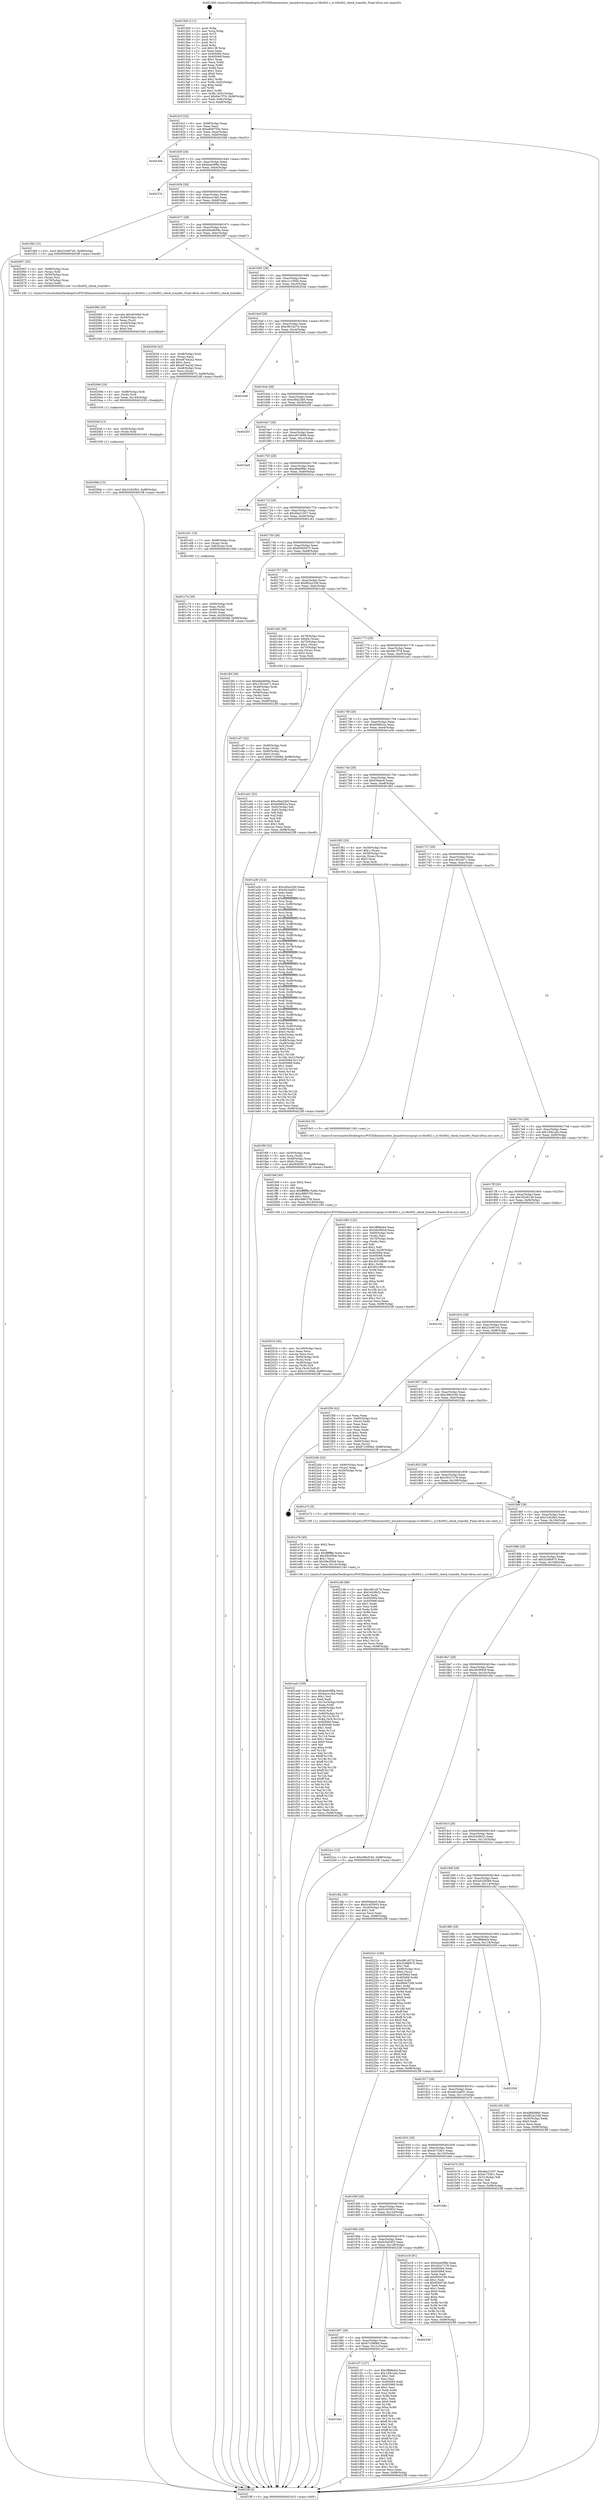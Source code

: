 digraph "0x4015b0" {
  label = "0x4015b0 (/mnt/c/Users/mathe/Desktop/tcc/POCII/binaries/extr_linuxdriversspispi-sc18is602.c_sc18is602_check_transfer_Final-ollvm.out::main(0))"
  labelloc = "t"
  node[shape=record]

  Entry [label="",width=0.3,height=0.3,shape=circle,fillcolor=black,style=filled]
  "0x40161f" [label="{
     0x40161f [32]\l
     | [instrs]\l
     &nbsp;&nbsp;0x40161f \<+6\>: mov -0x98(%rbp),%eax\l
     &nbsp;&nbsp;0x401625 \<+2\>: mov %eax,%ecx\l
     &nbsp;&nbsp;0x401627 \<+6\>: sub $0xa9e9755e,%ecx\l
     &nbsp;&nbsp;0x40162d \<+6\>: mov %eax,-0xac(%rbp)\l
     &nbsp;&nbsp;0x401633 \<+6\>: mov %ecx,-0xb0(%rbp)\l
     &nbsp;&nbsp;0x401639 \<+6\>: je 00000000004023d4 \<main+0xe24\>\l
  }"]
  "0x4023d4" [label="{
     0x4023d4\l
  }", style=dashed]
  "0x40163f" [label="{
     0x40163f [28]\l
     | [instrs]\l
     &nbsp;&nbsp;0x40163f \<+5\>: jmp 0000000000401644 \<main+0x94\>\l
     &nbsp;&nbsp;0x401644 \<+6\>: mov -0xac(%rbp),%eax\l
     &nbsp;&nbsp;0x40164a \<+5\>: sub $0xba4c6f8a,%eax\l
     &nbsp;&nbsp;0x40164f \<+6\>: mov %eax,-0xb4(%rbp)\l
     &nbsp;&nbsp;0x401655 \<+6\>: je 000000000040237e \<main+0xdce\>\l
  }"]
  Exit [label="",width=0.3,height=0.3,shape=circle,fillcolor=black,style=filled,peripheries=2]
  "0x40237e" [label="{
     0x40237e\l
  }", style=dashed]
  "0x40165b" [label="{
     0x40165b [28]\l
     | [instrs]\l
     &nbsp;&nbsp;0x40165b \<+5\>: jmp 0000000000401660 \<main+0xb0\>\l
     &nbsp;&nbsp;0x401660 \<+6\>: mov -0xac(%rbp),%eax\l
     &nbsp;&nbsp;0x401666 \<+5\>: sub $0xbace1fa4,%eax\l
     &nbsp;&nbsp;0x40166b \<+6\>: mov %eax,-0xb8(%rbp)\l
     &nbsp;&nbsp;0x401671 \<+6\>: je 0000000000401f49 \<main+0x999\>\l
  }"]
  "0x4020bb" [label="{
     0x4020bb [15]\l
     | [instrs]\l
     &nbsp;&nbsp;0x4020bb \<+10\>: movl $0x31fe2fb2,-0x98(%rbp)\l
     &nbsp;&nbsp;0x4020c5 \<+5\>: jmp 00000000004023ff \<main+0xe4f\>\l
  }"]
  "0x401f49" [label="{
     0x401f49 [15]\l
     | [instrs]\l
     &nbsp;&nbsp;0x401f49 \<+10\>: movl $0x23c667e5,-0x98(%rbp)\l
     &nbsp;&nbsp;0x401f53 \<+5\>: jmp 00000000004023ff \<main+0xe4f\>\l
  }"]
  "0x401677" [label="{
     0x401677 [28]\l
     | [instrs]\l
     &nbsp;&nbsp;0x401677 \<+5\>: jmp 000000000040167c \<main+0xcc\>\l
     &nbsp;&nbsp;0x40167c \<+6\>: mov -0xac(%rbp),%eax\l
     &nbsp;&nbsp;0x401682 \<+5\>: sub $0xbbbd658a,%eax\l
     &nbsp;&nbsp;0x401687 \<+6\>: mov %eax,-0xbc(%rbp)\l
     &nbsp;&nbsp;0x40168d \<+6\>: je 0000000000402067 \<main+0xab7\>\l
  }"]
  "0x4020af" [label="{
     0x4020af [12]\l
     | [instrs]\l
     &nbsp;&nbsp;0x4020af \<+4\>: mov -0x50(%rbp),%rdi\l
     &nbsp;&nbsp;0x4020b3 \<+3\>: mov (%rdi),%rdi\l
     &nbsp;&nbsp;0x4020b6 \<+5\>: call 0000000000401030 \<free@plt\>\l
     | [calls]\l
     &nbsp;&nbsp;0x401030 \{1\} (unknown)\l
  }"]
  "0x402067" [label="{
     0x402067 [25]\l
     | [instrs]\l
     &nbsp;&nbsp;0x402067 \<+4\>: mov -0x68(%rbp),%rax\l
     &nbsp;&nbsp;0x40206b \<+3\>: mov (%rax),%rdi\l
     &nbsp;&nbsp;0x40206e \<+4\>: mov -0x50(%rbp),%rax\l
     &nbsp;&nbsp;0x402072 \<+3\>: mov (%rax),%rsi\l
     &nbsp;&nbsp;0x402075 \<+4\>: mov -0x78(%rbp),%rax\l
     &nbsp;&nbsp;0x402079 \<+2\>: mov (%rax),%edx\l
     &nbsp;&nbsp;0x40207b \<+5\>: call 0000000000401240 \<sc18is602_check_transfer\>\l
     | [calls]\l
     &nbsp;&nbsp;0x401240 \{1\} (/mnt/c/Users/mathe/Desktop/tcc/POCII/binaries/extr_linuxdriversspispi-sc18is602.c_sc18is602_check_transfer_Final-ollvm.out::sc18is602_check_transfer)\l
  }"]
  "0x401693" [label="{
     0x401693 [28]\l
     | [instrs]\l
     &nbsp;&nbsp;0x401693 \<+5\>: jmp 0000000000401698 \<main+0xe8\>\l
     &nbsp;&nbsp;0x401698 \<+6\>: mov -0xac(%rbp),%eax\l
     &nbsp;&nbsp;0x40169e \<+5\>: sub $0xc1c195fd,%eax\l
     &nbsp;&nbsp;0x4016a3 \<+6\>: mov %eax,-0xc0(%rbp)\l
     &nbsp;&nbsp;0x4016a9 \<+6\>: je 000000000040203d \<main+0xa8d\>\l
  }"]
  "0x40209d" [label="{
     0x40209d [18]\l
     | [instrs]\l
     &nbsp;&nbsp;0x40209d \<+4\>: mov -0x68(%rbp),%rdi\l
     &nbsp;&nbsp;0x4020a1 \<+3\>: mov (%rdi),%rdi\l
     &nbsp;&nbsp;0x4020a4 \<+6\>: mov %eax,-0x144(%rbp)\l
     &nbsp;&nbsp;0x4020aa \<+5\>: call 0000000000401030 \<free@plt\>\l
     | [calls]\l
     &nbsp;&nbsp;0x401030 \{1\} (unknown)\l
  }"]
  "0x40203d" [label="{
     0x40203d [42]\l
     | [instrs]\l
     &nbsp;&nbsp;0x40203d \<+4\>: mov -0x48(%rbp),%rax\l
     &nbsp;&nbsp;0x402041 \<+2\>: mov (%rax),%ecx\l
     &nbsp;&nbsp;0x402043 \<+6\>: sub $0xe874a2a2,%ecx\l
     &nbsp;&nbsp;0x402049 \<+3\>: add $0x1,%ecx\l
     &nbsp;&nbsp;0x40204c \<+6\>: add $0xe874a2a2,%ecx\l
     &nbsp;&nbsp;0x402052 \<+4\>: mov -0x48(%rbp),%rax\l
     &nbsp;&nbsp;0x402056 \<+2\>: mov %ecx,(%rax)\l
     &nbsp;&nbsp;0x402058 \<+10\>: movl $0xf0565675,-0x98(%rbp)\l
     &nbsp;&nbsp;0x402062 \<+5\>: jmp 00000000004023ff \<main+0xe4f\>\l
  }"]
  "0x4016af" [label="{
     0x4016af [28]\l
     | [instrs]\l
     &nbsp;&nbsp;0x4016af \<+5\>: jmp 00000000004016b4 \<main+0x104\>\l
     &nbsp;&nbsp;0x4016b4 \<+6\>: mov -0xac(%rbp),%eax\l
     &nbsp;&nbsp;0x4016ba \<+5\>: sub $0xc961d27d,%eax\l
     &nbsp;&nbsp;0x4016bf \<+6\>: mov %eax,-0xc4(%rbp)\l
     &nbsp;&nbsp;0x4016c5 \<+6\>: je 00000000004023e8 \<main+0xe38\>\l
  }"]
  "0x402080" [label="{
     0x402080 [29]\l
     | [instrs]\l
     &nbsp;&nbsp;0x402080 \<+10\>: movabs $0x4030b6,%rdi\l
     &nbsp;&nbsp;0x40208a \<+4\>: mov -0x40(%rbp),%rsi\l
     &nbsp;&nbsp;0x40208e \<+2\>: mov %eax,(%rsi)\l
     &nbsp;&nbsp;0x402090 \<+4\>: mov -0x40(%rbp),%rsi\l
     &nbsp;&nbsp;0x402094 \<+2\>: mov (%rsi),%esi\l
     &nbsp;&nbsp;0x402096 \<+2\>: mov $0x0,%al\l
     &nbsp;&nbsp;0x402098 \<+5\>: call 0000000000401040 \<printf@plt\>\l
     | [calls]\l
     &nbsp;&nbsp;0x401040 \{1\} (unknown)\l
  }"]
  "0x4023e8" [label="{
     0x4023e8\l
  }", style=dashed]
  "0x4016cb" [label="{
     0x4016cb [28]\l
     | [instrs]\l
     &nbsp;&nbsp;0x4016cb \<+5\>: jmp 00000000004016d0 \<main+0x120\>\l
     &nbsp;&nbsp;0x4016d0 \<+6\>: mov -0xac(%rbp),%eax\l
     &nbsp;&nbsp;0x4016d6 \<+5\>: sub $0xcd0a22b0,%eax\l
     &nbsp;&nbsp;0x4016db \<+6\>: mov %eax,-0xc8(%rbp)\l
     &nbsp;&nbsp;0x4016e1 \<+6\>: je 00000000004022f3 \<main+0xd43\>\l
  }"]
  "0x402010" [label="{
     0x402010 [45]\l
     | [instrs]\l
     &nbsp;&nbsp;0x402010 \<+6\>: mov -0x140(%rbp),%ecx\l
     &nbsp;&nbsp;0x402016 \<+3\>: imul %eax,%ecx\l
     &nbsp;&nbsp;0x402019 \<+3\>: movslq %ecx,%rsi\l
     &nbsp;&nbsp;0x40201c \<+4\>: mov -0x50(%rbp),%rdi\l
     &nbsp;&nbsp;0x402020 \<+3\>: mov (%rdi),%rdi\l
     &nbsp;&nbsp;0x402023 \<+4\>: mov -0x48(%rbp),%r8\l
     &nbsp;&nbsp;0x402027 \<+3\>: movslq (%r8),%r8\l
     &nbsp;&nbsp;0x40202a \<+4\>: mov %rsi,(%rdi,%r8,8)\l
     &nbsp;&nbsp;0x40202e \<+10\>: movl $0xc1c195fd,-0x98(%rbp)\l
     &nbsp;&nbsp;0x402038 \<+5\>: jmp 00000000004023ff \<main+0xe4f\>\l
  }"]
  "0x4022f3" [label="{
     0x4022f3\l
  }", style=dashed]
  "0x4016e7" [label="{
     0x4016e7 [28]\l
     | [instrs]\l
     &nbsp;&nbsp;0x4016e7 \<+5\>: jmp 00000000004016ec \<main+0x13c\>\l
     &nbsp;&nbsp;0x4016ec \<+6\>: mov -0xac(%rbp),%eax\l
     &nbsp;&nbsp;0x4016f2 \<+5\>: sub $0xce67a696,%eax\l
     &nbsp;&nbsp;0x4016f7 \<+6\>: mov %eax,-0xcc(%rbp)\l
     &nbsp;&nbsp;0x4016fd \<+6\>: je 0000000000401be9 \<main+0x639\>\l
  }"]
  "0x401fe8" [label="{
     0x401fe8 [40]\l
     | [instrs]\l
     &nbsp;&nbsp;0x401fe8 \<+5\>: mov $0x2,%ecx\l
     &nbsp;&nbsp;0x401fed \<+1\>: cltd\l
     &nbsp;&nbsp;0x401fee \<+2\>: idiv %ecx\l
     &nbsp;&nbsp;0x401ff0 \<+6\>: imul $0xfffffffe,%edx,%ecx\l
     &nbsp;&nbsp;0x401ff6 \<+6\>: add $0xc88637fd,%ecx\l
     &nbsp;&nbsp;0x401ffc \<+3\>: add $0x1,%ecx\l
     &nbsp;&nbsp;0x401fff \<+6\>: sub $0xc88637fd,%ecx\l
     &nbsp;&nbsp;0x402005 \<+6\>: mov %ecx,-0x140(%rbp)\l
     &nbsp;&nbsp;0x40200b \<+5\>: call 0000000000401160 \<next_i\>\l
     | [calls]\l
     &nbsp;&nbsp;0x401160 \{1\} (/mnt/c/Users/mathe/Desktop/tcc/POCII/binaries/extr_linuxdriversspispi-sc18is602.c_sc18is602_check_transfer_Final-ollvm.out::next_i)\l
  }"]
  "0x401be9" [label="{
     0x401be9\l
  }", style=dashed]
  "0x401703" [label="{
     0x401703 [28]\l
     | [instrs]\l
     &nbsp;&nbsp;0x401703 \<+5\>: jmp 0000000000401708 \<main+0x158\>\l
     &nbsp;&nbsp;0x401708 \<+6\>: mov -0xac(%rbp),%eax\l
     &nbsp;&nbsp;0x40170e \<+5\>: sub $0xd8dd9fdc,%eax\l
     &nbsp;&nbsp;0x401713 \<+6\>: mov %eax,-0xd0(%rbp)\l
     &nbsp;&nbsp;0x401719 \<+6\>: je 00000000004020ca \<main+0xb1a\>\l
  }"]
  "0x401f9f" [label="{
     0x401f9f [32]\l
     | [instrs]\l
     &nbsp;&nbsp;0x401f9f \<+4\>: mov -0x50(%rbp),%rdi\l
     &nbsp;&nbsp;0x401fa3 \<+3\>: mov %rax,(%rdi)\l
     &nbsp;&nbsp;0x401fa6 \<+4\>: mov -0x48(%rbp),%rax\l
     &nbsp;&nbsp;0x401faa \<+6\>: movl $0x0,(%rax)\l
     &nbsp;&nbsp;0x401fb0 \<+10\>: movl $0xf0565675,-0x98(%rbp)\l
     &nbsp;&nbsp;0x401fba \<+5\>: jmp 00000000004023ff \<main+0xe4f\>\l
  }"]
  "0x4020ca" [label="{
     0x4020ca\l
  }", style=dashed]
  "0x40171f" [label="{
     0x40171f [28]\l
     | [instrs]\l
     &nbsp;&nbsp;0x40171f \<+5\>: jmp 0000000000401724 \<main+0x174\>\l
     &nbsp;&nbsp;0x401724 \<+6\>: mov -0xac(%rbp),%eax\l
     &nbsp;&nbsp;0x40172a \<+5\>: sub $0xdde21037,%eax\l
     &nbsp;&nbsp;0x40172f \<+6\>: mov %eax,-0xd4(%rbp)\l
     &nbsp;&nbsp;0x401735 \<+6\>: je 0000000000401c61 \<main+0x6b1\>\l
  }"]
  "0x401ea0" [label="{
     0x401ea0 [169]\l
     | [instrs]\l
     &nbsp;&nbsp;0x401ea0 \<+5\>: mov $0xba4c6f8a,%ecx\l
     &nbsp;&nbsp;0x401ea5 \<+5\>: mov $0xbace1fa4,%edx\l
     &nbsp;&nbsp;0x401eaa \<+3\>: mov $0x1,%sil\l
     &nbsp;&nbsp;0x401ead \<+2\>: xor %edi,%edi\l
     &nbsp;&nbsp;0x401eaf \<+7\>: mov -0x13c(%rbp),%r8d\l
     &nbsp;&nbsp;0x401eb6 \<+4\>: imul %eax,%r8d\l
     &nbsp;&nbsp;0x401eba \<+4\>: mov -0x68(%rbp),%r9\l
     &nbsp;&nbsp;0x401ebe \<+3\>: mov (%r9),%r9\l
     &nbsp;&nbsp;0x401ec1 \<+4\>: mov -0x60(%rbp),%r10\l
     &nbsp;&nbsp;0x401ec5 \<+3\>: movslq (%r10),%r10\l
     &nbsp;&nbsp;0x401ec8 \<+4\>: mov %r8d,(%r9,%r10,4)\l
     &nbsp;&nbsp;0x401ecc \<+7\>: mov 0x405064,%eax\l
     &nbsp;&nbsp;0x401ed3 \<+8\>: mov 0x405068,%r8d\l
     &nbsp;&nbsp;0x401edb \<+3\>: sub $0x1,%edi\l
     &nbsp;&nbsp;0x401ede \<+3\>: mov %eax,%r11d\l
     &nbsp;&nbsp;0x401ee1 \<+3\>: add %edi,%r11d\l
     &nbsp;&nbsp;0x401ee4 \<+4\>: imul %r11d,%eax\l
     &nbsp;&nbsp;0x401ee8 \<+3\>: and $0x1,%eax\l
     &nbsp;&nbsp;0x401eeb \<+3\>: cmp $0x0,%eax\l
     &nbsp;&nbsp;0x401eee \<+3\>: sete %bl\l
     &nbsp;&nbsp;0x401ef1 \<+4\>: cmp $0xa,%r8d\l
     &nbsp;&nbsp;0x401ef5 \<+4\>: setl %r14b\l
     &nbsp;&nbsp;0x401ef9 \<+3\>: mov %bl,%r15b\l
     &nbsp;&nbsp;0x401efc \<+4\>: xor $0xff,%r15b\l
     &nbsp;&nbsp;0x401f00 \<+3\>: mov %r14b,%r12b\l
     &nbsp;&nbsp;0x401f03 \<+4\>: xor $0xff,%r12b\l
     &nbsp;&nbsp;0x401f07 \<+4\>: xor $0x1,%sil\l
     &nbsp;&nbsp;0x401f0b \<+3\>: mov %r15b,%r13b\l
     &nbsp;&nbsp;0x401f0e \<+4\>: and $0xff,%r13b\l
     &nbsp;&nbsp;0x401f12 \<+3\>: and %sil,%bl\l
     &nbsp;&nbsp;0x401f15 \<+3\>: mov %r12b,%al\l
     &nbsp;&nbsp;0x401f18 \<+2\>: and $0xff,%al\l
     &nbsp;&nbsp;0x401f1a \<+3\>: and %sil,%r14b\l
     &nbsp;&nbsp;0x401f1d \<+3\>: or %bl,%r13b\l
     &nbsp;&nbsp;0x401f20 \<+3\>: or %r14b,%al\l
     &nbsp;&nbsp;0x401f23 \<+3\>: xor %al,%r13b\l
     &nbsp;&nbsp;0x401f26 \<+3\>: or %r12b,%r15b\l
     &nbsp;&nbsp;0x401f29 \<+4\>: xor $0xff,%r15b\l
     &nbsp;&nbsp;0x401f2d \<+4\>: or $0x1,%sil\l
     &nbsp;&nbsp;0x401f31 \<+3\>: and %sil,%r15b\l
     &nbsp;&nbsp;0x401f34 \<+3\>: or %r15b,%r13b\l
     &nbsp;&nbsp;0x401f37 \<+4\>: test $0x1,%r13b\l
     &nbsp;&nbsp;0x401f3b \<+3\>: cmovne %edx,%ecx\l
     &nbsp;&nbsp;0x401f3e \<+6\>: mov %ecx,-0x98(%rbp)\l
     &nbsp;&nbsp;0x401f44 \<+5\>: jmp 00000000004023ff \<main+0xe4f\>\l
  }"]
  "0x401c61" [label="{
     0x401c61 [19]\l
     | [instrs]\l
     &nbsp;&nbsp;0x401c61 \<+7\>: mov -0x88(%rbp),%rax\l
     &nbsp;&nbsp;0x401c68 \<+3\>: mov (%rax),%rax\l
     &nbsp;&nbsp;0x401c6b \<+4\>: mov 0x8(%rax),%rdi\l
     &nbsp;&nbsp;0x401c6f \<+5\>: call 0000000000401060 \<atoi@plt\>\l
     | [calls]\l
     &nbsp;&nbsp;0x401060 \{1\} (unknown)\l
  }"]
  "0x40173b" [label="{
     0x40173b [28]\l
     | [instrs]\l
     &nbsp;&nbsp;0x40173b \<+5\>: jmp 0000000000401740 \<main+0x190\>\l
     &nbsp;&nbsp;0x401740 \<+6\>: mov -0xac(%rbp),%eax\l
     &nbsp;&nbsp;0x401746 \<+5\>: sub $0xf0565675,%eax\l
     &nbsp;&nbsp;0x40174b \<+6\>: mov %eax,-0xd8(%rbp)\l
     &nbsp;&nbsp;0x401751 \<+6\>: je 0000000000401fbf \<main+0xa0f\>\l
  }"]
  "0x401e78" [label="{
     0x401e78 [40]\l
     | [instrs]\l
     &nbsp;&nbsp;0x401e78 \<+5\>: mov $0x2,%ecx\l
     &nbsp;&nbsp;0x401e7d \<+1\>: cltd\l
     &nbsp;&nbsp;0x401e7e \<+2\>: idiv %ecx\l
     &nbsp;&nbsp;0x401e80 \<+6\>: imul $0xfffffffe,%edx,%ecx\l
     &nbsp;&nbsp;0x401e86 \<+6\>: sub $0x5fe2f5b9,%ecx\l
     &nbsp;&nbsp;0x401e8c \<+3\>: add $0x1,%ecx\l
     &nbsp;&nbsp;0x401e8f \<+6\>: add $0x5fe2f5b9,%ecx\l
     &nbsp;&nbsp;0x401e95 \<+6\>: mov %ecx,-0x13c(%rbp)\l
     &nbsp;&nbsp;0x401e9b \<+5\>: call 0000000000401160 \<next_i\>\l
     | [calls]\l
     &nbsp;&nbsp;0x401160 \{1\} (/mnt/c/Users/mathe/Desktop/tcc/POCII/binaries/extr_linuxdriversspispi-sc18is602.c_sc18is602_check_transfer_Final-ollvm.out::next_i)\l
  }"]
  "0x401fbf" [label="{
     0x401fbf [36]\l
     | [instrs]\l
     &nbsp;&nbsp;0x401fbf \<+5\>: mov $0xbbbd658a,%eax\l
     &nbsp;&nbsp;0x401fc4 \<+5\>: mov $0x1391b471,%ecx\l
     &nbsp;&nbsp;0x401fc9 \<+4\>: mov -0x48(%rbp),%rdx\l
     &nbsp;&nbsp;0x401fcd \<+2\>: mov (%rdx),%esi\l
     &nbsp;&nbsp;0x401fcf \<+4\>: mov -0x58(%rbp),%rdx\l
     &nbsp;&nbsp;0x401fd3 \<+2\>: cmp (%rdx),%esi\l
     &nbsp;&nbsp;0x401fd5 \<+3\>: cmovl %ecx,%eax\l
     &nbsp;&nbsp;0x401fd8 \<+6\>: mov %eax,-0x98(%rbp)\l
     &nbsp;&nbsp;0x401fde \<+5\>: jmp 00000000004023ff \<main+0xe4f\>\l
  }"]
  "0x401757" [label="{
     0x401757 [28]\l
     | [instrs]\l
     &nbsp;&nbsp;0x401757 \<+5\>: jmp 000000000040175c \<main+0x1ac\>\l
     &nbsp;&nbsp;0x40175c \<+6\>: mov -0xac(%rbp),%eax\l
     &nbsp;&nbsp;0x401762 \<+5\>: sub $0xf92a2338,%eax\l
     &nbsp;&nbsp;0x401767 \<+6\>: mov %eax,-0xdc(%rbp)\l
     &nbsp;&nbsp;0x40176d \<+6\>: je 0000000000401cb0 \<main+0x700\>\l
  }"]
  "0x4019a3" [label="{
     0x4019a3\l
  }", style=dashed]
  "0x401cb0" [label="{
     0x401cb0 [39]\l
     | [instrs]\l
     &nbsp;&nbsp;0x401cb0 \<+4\>: mov -0x78(%rbp),%rax\l
     &nbsp;&nbsp;0x401cb4 \<+6\>: movl $0x64,(%rax)\l
     &nbsp;&nbsp;0x401cba \<+4\>: mov -0x70(%rbp),%rax\l
     &nbsp;&nbsp;0x401cbe \<+6\>: movl $0x1,(%rax)\l
     &nbsp;&nbsp;0x401cc4 \<+4\>: mov -0x70(%rbp),%rax\l
     &nbsp;&nbsp;0x401cc8 \<+3\>: movslq (%rax),%rax\l
     &nbsp;&nbsp;0x401ccb \<+4\>: shl $0x2,%rax\l
     &nbsp;&nbsp;0x401ccf \<+3\>: mov %rax,%rdi\l
     &nbsp;&nbsp;0x401cd2 \<+5\>: call 0000000000401050 \<malloc@plt\>\l
     | [calls]\l
     &nbsp;&nbsp;0x401050 \{1\} (unknown)\l
  }"]
  "0x401773" [label="{
     0x401773 [28]\l
     | [instrs]\l
     &nbsp;&nbsp;0x401773 \<+5\>: jmp 0000000000401778 \<main+0x1c8\>\l
     &nbsp;&nbsp;0x401778 \<+6\>: mov -0xac(%rbp),%eax\l
     &nbsp;&nbsp;0x40177e \<+5\>: sub $0x94c7f7d,%eax\l
     &nbsp;&nbsp;0x401783 \<+6\>: mov %eax,-0xe0(%rbp)\l
     &nbsp;&nbsp;0x401789 \<+6\>: je 0000000000401a01 \<main+0x451\>\l
  }"]
  "0x401cf7" [label="{
     0x401cf7 [137]\l
     | [instrs]\l
     &nbsp;&nbsp;0x401cf7 \<+5\>: mov $0x3ffd6eb4,%eax\l
     &nbsp;&nbsp;0x401cfc \<+5\>: mov $0x14f41edc,%ecx\l
     &nbsp;&nbsp;0x401d01 \<+2\>: mov $0x1,%dl\l
     &nbsp;&nbsp;0x401d03 \<+2\>: xor %esi,%esi\l
     &nbsp;&nbsp;0x401d05 \<+7\>: mov 0x405064,%edi\l
     &nbsp;&nbsp;0x401d0c \<+8\>: mov 0x405068,%r8d\l
     &nbsp;&nbsp;0x401d14 \<+3\>: sub $0x1,%esi\l
     &nbsp;&nbsp;0x401d17 \<+3\>: mov %edi,%r9d\l
     &nbsp;&nbsp;0x401d1a \<+3\>: add %esi,%r9d\l
     &nbsp;&nbsp;0x401d1d \<+4\>: imul %r9d,%edi\l
     &nbsp;&nbsp;0x401d21 \<+3\>: and $0x1,%edi\l
     &nbsp;&nbsp;0x401d24 \<+3\>: cmp $0x0,%edi\l
     &nbsp;&nbsp;0x401d27 \<+4\>: sete %r10b\l
     &nbsp;&nbsp;0x401d2b \<+4\>: cmp $0xa,%r8d\l
     &nbsp;&nbsp;0x401d2f \<+4\>: setl %r11b\l
     &nbsp;&nbsp;0x401d33 \<+3\>: mov %r10b,%bl\l
     &nbsp;&nbsp;0x401d36 \<+3\>: xor $0xff,%bl\l
     &nbsp;&nbsp;0x401d39 \<+3\>: mov %r11b,%r14b\l
     &nbsp;&nbsp;0x401d3c \<+4\>: xor $0xff,%r14b\l
     &nbsp;&nbsp;0x401d40 \<+3\>: xor $0x1,%dl\l
     &nbsp;&nbsp;0x401d43 \<+3\>: mov %bl,%r15b\l
     &nbsp;&nbsp;0x401d46 \<+4\>: and $0xff,%r15b\l
     &nbsp;&nbsp;0x401d4a \<+3\>: and %dl,%r10b\l
     &nbsp;&nbsp;0x401d4d \<+3\>: mov %r14b,%r12b\l
     &nbsp;&nbsp;0x401d50 \<+4\>: and $0xff,%r12b\l
     &nbsp;&nbsp;0x401d54 \<+3\>: and %dl,%r11b\l
     &nbsp;&nbsp;0x401d57 \<+3\>: or %r10b,%r15b\l
     &nbsp;&nbsp;0x401d5a \<+3\>: or %r11b,%r12b\l
     &nbsp;&nbsp;0x401d5d \<+3\>: xor %r12b,%r15b\l
     &nbsp;&nbsp;0x401d60 \<+3\>: or %r14b,%bl\l
     &nbsp;&nbsp;0x401d63 \<+3\>: xor $0xff,%bl\l
     &nbsp;&nbsp;0x401d66 \<+3\>: or $0x1,%dl\l
     &nbsp;&nbsp;0x401d69 \<+2\>: and %dl,%bl\l
     &nbsp;&nbsp;0x401d6b \<+3\>: or %bl,%r15b\l
     &nbsp;&nbsp;0x401d6e \<+4\>: test $0x1,%r15b\l
     &nbsp;&nbsp;0x401d72 \<+3\>: cmovne %ecx,%eax\l
     &nbsp;&nbsp;0x401d75 \<+6\>: mov %eax,-0x98(%rbp)\l
     &nbsp;&nbsp;0x401d7b \<+5\>: jmp 00000000004023ff \<main+0xe4f\>\l
  }"]
  "0x401a01" [label="{
     0x401a01 [53]\l
     | [instrs]\l
     &nbsp;&nbsp;0x401a01 \<+5\>: mov $0xcd0a22b0,%eax\l
     &nbsp;&nbsp;0x401a06 \<+5\>: mov $0xb09642a,%ecx\l
     &nbsp;&nbsp;0x401a0b \<+6\>: mov -0x92(%rbp),%dl\l
     &nbsp;&nbsp;0x401a11 \<+7\>: mov -0x91(%rbp),%sil\l
     &nbsp;&nbsp;0x401a18 \<+3\>: mov %dl,%dil\l
     &nbsp;&nbsp;0x401a1b \<+3\>: and %sil,%dil\l
     &nbsp;&nbsp;0x401a1e \<+3\>: xor %sil,%dl\l
     &nbsp;&nbsp;0x401a21 \<+3\>: or %dl,%dil\l
     &nbsp;&nbsp;0x401a24 \<+4\>: test $0x1,%dil\l
     &nbsp;&nbsp;0x401a28 \<+3\>: cmovne %ecx,%eax\l
     &nbsp;&nbsp;0x401a2b \<+6\>: mov %eax,-0x98(%rbp)\l
     &nbsp;&nbsp;0x401a31 \<+5\>: jmp 00000000004023ff \<main+0xe4f\>\l
  }"]
  "0x40178f" [label="{
     0x40178f [28]\l
     | [instrs]\l
     &nbsp;&nbsp;0x40178f \<+5\>: jmp 0000000000401794 \<main+0x1e4\>\l
     &nbsp;&nbsp;0x401794 \<+6\>: mov -0xac(%rbp),%eax\l
     &nbsp;&nbsp;0x40179a \<+5\>: sub $0xb09642a,%eax\l
     &nbsp;&nbsp;0x40179f \<+6\>: mov %eax,-0xe4(%rbp)\l
     &nbsp;&nbsp;0x4017a5 \<+6\>: je 0000000000401a36 \<main+0x486\>\l
  }"]
  "0x4023ff" [label="{
     0x4023ff [5]\l
     | [instrs]\l
     &nbsp;&nbsp;0x4023ff \<+5\>: jmp 000000000040161f \<main+0x6f\>\l
  }"]
  "0x4015b0" [label="{
     0x4015b0 [111]\l
     | [instrs]\l
     &nbsp;&nbsp;0x4015b0 \<+1\>: push %rbp\l
     &nbsp;&nbsp;0x4015b1 \<+3\>: mov %rsp,%rbp\l
     &nbsp;&nbsp;0x4015b4 \<+2\>: push %r15\l
     &nbsp;&nbsp;0x4015b6 \<+2\>: push %r14\l
     &nbsp;&nbsp;0x4015b8 \<+2\>: push %r13\l
     &nbsp;&nbsp;0x4015ba \<+2\>: push %r12\l
     &nbsp;&nbsp;0x4015bc \<+1\>: push %rbx\l
     &nbsp;&nbsp;0x4015bd \<+7\>: sub $0x138,%rsp\l
     &nbsp;&nbsp;0x4015c4 \<+2\>: xor %eax,%eax\l
     &nbsp;&nbsp;0x4015c6 \<+7\>: mov 0x405064,%ecx\l
     &nbsp;&nbsp;0x4015cd \<+7\>: mov 0x405068,%edx\l
     &nbsp;&nbsp;0x4015d4 \<+3\>: sub $0x1,%eax\l
     &nbsp;&nbsp;0x4015d7 \<+3\>: mov %ecx,%r8d\l
     &nbsp;&nbsp;0x4015da \<+3\>: add %eax,%r8d\l
     &nbsp;&nbsp;0x4015dd \<+4\>: imul %r8d,%ecx\l
     &nbsp;&nbsp;0x4015e1 \<+3\>: and $0x1,%ecx\l
     &nbsp;&nbsp;0x4015e4 \<+3\>: cmp $0x0,%ecx\l
     &nbsp;&nbsp;0x4015e7 \<+4\>: sete %r9b\l
     &nbsp;&nbsp;0x4015eb \<+4\>: and $0x1,%r9b\l
     &nbsp;&nbsp;0x4015ef \<+7\>: mov %r9b,-0x92(%rbp)\l
     &nbsp;&nbsp;0x4015f6 \<+3\>: cmp $0xa,%edx\l
     &nbsp;&nbsp;0x4015f9 \<+4\>: setl %r9b\l
     &nbsp;&nbsp;0x4015fd \<+4\>: and $0x1,%r9b\l
     &nbsp;&nbsp;0x401601 \<+7\>: mov %r9b,-0x91(%rbp)\l
     &nbsp;&nbsp;0x401608 \<+10\>: movl $0x94c7f7d,-0x98(%rbp)\l
     &nbsp;&nbsp;0x401612 \<+6\>: mov %edi,-0x9c(%rbp)\l
     &nbsp;&nbsp;0x401618 \<+7\>: mov %rsi,-0xa8(%rbp)\l
  }"]
  "0x401987" [label="{
     0x401987 [28]\l
     | [instrs]\l
     &nbsp;&nbsp;0x401987 \<+5\>: jmp 000000000040198c \<main+0x3dc\>\l
     &nbsp;&nbsp;0x40198c \<+6\>: mov -0xac(%rbp),%eax\l
     &nbsp;&nbsp;0x401992 \<+5\>: sub $0x67c5908d,%eax\l
     &nbsp;&nbsp;0x401997 \<+6\>: mov %eax,-0x12c(%rbp)\l
     &nbsp;&nbsp;0x40199d \<+6\>: je 0000000000401cf7 \<main+0x747\>\l
  }"]
  "0x401a36" [label="{
     0x401a36 [314]\l
     | [instrs]\l
     &nbsp;&nbsp;0x401a36 \<+5\>: mov $0xcd0a22b0,%eax\l
     &nbsp;&nbsp;0x401a3b \<+5\>: mov $0x461ba051,%ecx\l
     &nbsp;&nbsp;0x401a40 \<+2\>: xor %edx,%edx\l
     &nbsp;&nbsp;0x401a42 \<+3\>: mov %rsp,%rsi\l
     &nbsp;&nbsp;0x401a45 \<+4\>: add $0xfffffffffffffff0,%rsi\l
     &nbsp;&nbsp;0x401a49 \<+3\>: mov %rsi,%rsp\l
     &nbsp;&nbsp;0x401a4c \<+7\>: mov %rsi,-0x90(%rbp)\l
     &nbsp;&nbsp;0x401a53 \<+3\>: mov %rsp,%rsi\l
     &nbsp;&nbsp;0x401a56 \<+4\>: add $0xfffffffffffffff0,%rsi\l
     &nbsp;&nbsp;0x401a5a \<+3\>: mov %rsi,%rsp\l
     &nbsp;&nbsp;0x401a5d \<+3\>: mov %rsp,%rdi\l
     &nbsp;&nbsp;0x401a60 \<+4\>: add $0xfffffffffffffff0,%rdi\l
     &nbsp;&nbsp;0x401a64 \<+3\>: mov %rdi,%rsp\l
     &nbsp;&nbsp;0x401a67 \<+7\>: mov %rdi,-0x88(%rbp)\l
     &nbsp;&nbsp;0x401a6e \<+3\>: mov %rsp,%rdi\l
     &nbsp;&nbsp;0x401a71 \<+4\>: add $0xfffffffffffffff0,%rdi\l
     &nbsp;&nbsp;0x401a75 \<+3\>: mov %rdi,%rsp\l
     &nbsp;&nbsp;0x401a78 \<+4\>: mov %rdi,-0x80(%rbp)\l
     &nbsp;&nbsp;0x401a7c \<+3\>: mov %rsp,%rdi\l
     &nbsp;&nbsp;0x401a7f \<+4\>: add $0xfffffffffffffff0,%rdi\l
     &nbsp;&nbsp;0x401a83 \<+3\>: mov %rdi,%rsp\l
     &nbsp;&nbsp;0x401a86 \<+4\>: mov %rdi,-0x78(%rbp)\l
     &nbsp;&nbsp;0x401a8a \<+3\>: mov %rsp,%rdi\l
     &nbsp;&nbsp;0x401a8d \<+4\>: add $0xfffffffffffffff0,%rdi\l
     &nbsp;&nbsp;0x401a91 \<+3\>: mov %rdi,%rsp\l
     &nbsp;&nbsp;0x401a94 \<+4\>: mov %rdi,-0x70(%rbp)\l
     &nbsp;&nbsp;0x401a98 \<+3\>: mov %rsp,%rdi\l
     &nbsp;&nbsp;0x401a9b \<+4\>: add $0xfffffffffffffff0,%rdi\l
     &nbsp;&nbsp;0x401a9f \<+3\>: mov %rdi,%rsp\l
     &nbsp;&nbsp;0x401aa2 \<+4\>: mov %rdi,-0x68(%rbp)\l
     &nbsp;&nbsp;0x401aa6 \<+3\>: mov %rsp,%rdi\l
     &nbsp;&nbsp;0x401aa9 \<+4\>: add $0xfffffffffffffff0,%rdi\l
     &nbsp;&nbsp;0x401aad \<+3\>: mov %rdi,%rsp\l
     &nbsp;&nbsp;0x401ab0 \<+4\>: mov %rdi,-0x60(%rbp)\l
     &nbsp;&nbsp;0x401ab4 \<+3\>: mov %rsp,%rdi\l
     &nbsp;&nbsp;0x401ab7 \<+4\>: add $0xfffffffffffffff0,%rdi\l
     &nbsp;&nbsp;0x401abb \<+3\>: mov %rdi,%rsp\l
     &nbsp;&nbsp;0x401abe \<+4\>: mov %rdi,-0x58(%rbp)\l
     &nbsp;&nbsp;0x401ac2 \<+3\>: mov %rsp,%rdi\l
     &nbsp;&nbsp;0x401ac5 \<+4\>: add $0xfffffffffffffff0,%rdi\l
     &nbsp;&nbsp;0x401ac9 \<+3\>: mov %rdi,%rsp\l
     &nbsp;&nbsp;0x401acc \<+4\>: mov %rdi,-0x50(%rbp)\l
     &nbsp;&nbsp;0x401ad0 \<+3\>: mov %rsp,%rdi\l
     &nbsp;&nbsp;0x401ad3 \<+4\>: add $0xfffffffffffffff0,%rdi\l
     &nbsp;&nbsp;0x401ad7 \<+3\>: mov %rdi,%rsp\l
     &nbsp;&nbsp;0x401ada \<+4\>: mov %rdi,-0x48(%rbp)\l
     &nbsp;&nbsp;0x401ade \<+3\>: mov %rsp,%rdi\l
     &nbsp;&nbsp;0x401ae1 \<+4\>: add $0xfffffffffffffff0,%rdi\l
     &nbsp;&nbsp;0x401ae5 \<+3\>: mov %rdi,%rsp\l
     &nbsp;&nbsp;0x401ae8 \<+4\>: mov %rdi,-0x40(%rbp)\l
     &nbsp;&nbsp;0x401aec \<+7\>: mov -0x90(%rbp),%rdi\l
     &nbsp;&nbsp;0x401af3 \<+6\>: movl $0x0,(%rdi)\l
     &nbsp;&nbsp;0x401af9 \<+7\>: mov -0x9c(%rbp),%r8d\l
     &nbsp;&nbsp;0x401b00 \<+3\>: mov %r8d,(%rsi)\l
     &nbsp;&nbsp;0x401b03 \<+7\>: mov -0x88(%rbp),%rdi\l
     &nbsp;&nbsp;0x401b0a \<+7\>: mov -0xa8(%rbp),%r9\l
     &nbsp;&nbsp;0x401b11 \<+3\>: mov %r9,(%rdi)\l
     &nbsp;&nbsp;0x401b14 \<+3\>: cmpl $0x2,(%rsi)\l
     &nbsp;&nbsp;0x401b17 \<+4\>: setne %r10b\l
     &nbsp;&nbsp;0x401b1b \<+4\>: and $0x1,%r10b\l
     &nbsp;&nbsp;0x401b1f \<+4\>: mov %r10b,-0x31(%rbp)\l
     &nbsp;&nbsp;0x401b23 \<+8\>: mov 0x405064,%r11d\l
     &nbsp;&nbsp;0x401b2b \<+7\>: mov 0x405068,%ebx\l
     &nbsp;&nbsp;0x401b32 \<+3\>: sub $0x1,%edx\l
     &nbsp;&nbsp;0x401b35 \<+3\>: mov %r11d,%r14d\l
     &nbsp;&nbsp;0x401b38 \<+3\>: add %edx,%r14d\l
     &nbsp;&nbsp;0x401b3b \<+4\>: imul %r14d,%r11d\l
     &nbsp;&nbsp;0x401b3f \<+4\>: and $0x1,%r11d\l
     &nbsp;&nbsp;0x401b43 \<+4\>: cmp $0x0,%r11d\l
     &nbsp;&nbsp;0x401b47 \<+4\>: sete %r10b\l
     &nbsp;&nbsp;0x401b4b \<+3\>: cmp $0xa,%ebx\l
     &nbsp;&nbsp;0x401b4e \<+4\>: setl %r15b\l
     &nbsp;&nbsp;0x401b52 \<+3\>: mov %r10b,%r12b\l
     &nbsp;&nbsp;0x401b55 \<+3\>: and %r15b,%r12b\l
     &nbsp;&nbsp;0x401b58 \<+3\>: xor %r15b,%r10b\l
     &nbsp;&nbsp;0x401b5b \<+3\>: or %r10b,%r12b\l
     &nbsp;&nbsp;0x401b5e \<+4\>: test $0x1,%r12b\l
     &nbsp;&nbsp;0x401b62 \<+3\>: cmovne %ecx,%eax\l
     &nbsp;&nbsp;0x401b65 \<+6\>: mov %eax,-0x98(%rbp)\l
     &nbsp;&nbsp;0x401b6b \<+5\>: jmp 00000000004023ff \<main+0xe4f\>\l
  }"]
  "0x4017ab" [label="{
     0x4017ab [28]\l
     | [instrs]\l
     &nbsp;&nbsp;0x4017ab \<+5\>: jmp 00000000004017b0 \<main+0x200\>\l
     &nbsp;&nbsp;0x4017b0 \<+6\>: mov -0xac(%rbp),%eax\l
     &nbsp;&nbsp;0x4017b6 \<+5\>: sub $0xf39adc6,%eax\l
     &nbsp;&nbsp;0x4017bb \<+6\>: mov %eax,-0xe8(%rbp)\l
     &nbsp;&nbsp;0x4017c1 \<+6\>: je 0000000000401f82 \<main+0x9d2\>\l
  }"]
  "0x402338" [label="{
     0x402338\l
  }", style=dashed]
  "0x40196b" [label="{
     0x40196b [28]\l
     | [instrs]\l
     &nbsp;&nbsp;0x40196b \<+5\>: jmp 0000000000401970 \<main+0x3c0\>\l
     &nbsp;&nbsp;0x401970 \<+6\>: mov -0xac(%rbp),%eax\l
     &nbsp;&nbsp;0x401976 \<+5\>: sub $0x5c5a5453,%eax\l
     &nbsp;&nbsp;0x40197b \<+6\>: mov %eax,-0x128(%rbp)\l
     &nbsp;&nbsp;0x401981 \<+6\>: je 0000000000402338 \<main+0xd88\>\l
  }"]
  "0x401f82" [label="{
     0x401f82 [29]\l
     | [instrs]\l
     &nbsp;&nbsp;0x401f82 \<+4\>: mov -0x58(%rbp),%rax\l
     &nbsp;&nbsp;0x401f86 \<+6\>: movl $0x1,(%rax)\l
     &nbsp;&nbsp;0x401f8c \<+4\>: mov -0x58(%rbp),%rax\l
     &nbsp;&nbsp;0x401f90 \<+3\>: movslq (%rax),%rax\l
     &nbsp;&nbsp;0x401f93 \<+4\>: shl $0x3,%rax\l
     &nbsp;&nbsp;0x401f97 \<+3\>: mov %rax,%rdi\l
     &nbsp;&nbsp;0x401f9a \<+5\>: call 0000000000401050 \<malloc@plt\>\l
     | [calls]\l
     &nbsp;&nbsp;0x401050 \{1\} (unknown)\l
  }"]
  "0x4017c7" [label="{
     0x4017c7 [28]\l
     | [instrs]\l
     &nbsp;&nbsp;0x4017c7 \<+5\>: jmp 00000000004017cc \<main+0x21c\>\l
     &nbsp;&nbsp;0x4017cc \<+6\>: mov -0xac(%rbp),%eax\l
     &nbsp;&nbsp;0x4017d2 \<+5\>: sub $0x1391b471,%eax\l
     &nbsp;&nbsp;0x4017d7 \<+6\>: mov %eax,-0xec(%rbp)\l
     &nbsp;&nbsp;0x4017dd \<+6\>: je 0000000000401fe3 \<main+0xa33\>\l
  }"]
  "0x401e18" [label="{
     0x401e18 [91]\l
     | [instrs]\l
     &nbsp;&nbsp;0x401e18 \<+5\>: mov $0xba4c6f8a,%eax\l
     &nbsp;&nbsp;0x401e1d \<+5\>: mov $0x302c7c78,%ecx\l
     &nbsp;&nbsp;0x401e22 \<+7\>: mov 0x405064,%edx\l
     &nbsp;&nbsp;0x401e29 \<+7\>: mov 0x405068,%esi\l
     &nbsp;&nbsp;0x401e30 \<+2\>: mov %edx,%edi\l
     &nbsp;&nbsp;0x401e32 \<+6\>: add $0x950d746,%edi\l
     &nbsp;&nbsp;0x401e38 \<+3\>: sub $0x1,%edi\l
     &nbsp;&nbsp;0x401e3b \<+6\>: sub $0x950d746,%edi\l
     &nbsp;&nbsp;0x401e41 \<+3\>: imul %edi,%edx\l
     &nbsp;&nbsp;0x401e44 \<+3\>: and $0x1,%edx\l
     &nbsp;&nbsp;0x401e47 \<+3\>: cmp $0x0,%edx\l
     &nbsp;&nbsp;0x401e4a \<+4\>: sete %r8b\l
     &nbsp;&nbsp;0x401e4e \<+3\>: cmp $0xa,%esi\l
     &nbsp;&nbsp;0x401e51 \<+4\>: setl %r9b\l
     &nbsp;&nbsp;0x401e55 \<+3\>: mov %r8b,%r10b\l
     &nbsp;&nbsp;0x401e58 \<+3\>: and %r9b,%r10b\l
     &nbsp;&nbsp;0x401e5b \<+3\>: xor %r9b,%r8b\l
     &nbsp;&nbsp;0x401e5e \<+3\>: or %r8b,%r10b\l
     &nbsp;&nbsp;0x401e61 \<+4\>: test $0x1,%r10b\l
     &nbsp;&nbsp;0x401e65 \<+3\>: cmovne %ecx,%eax\l
     &nbsp;&nbsp;0x401e68 \<+6\>: mov %eax,-0x98(%rbp)\l
     &nbsp;&nbsp;0x401e6e \<+5\>: jmp 00000000004023ff \<main+0xe4f\>\l
  }"]
  "0x401fe3" [label="{
     0x401fe3 [5]\l
     | [instrs]\l
     &nbsp;&nbsp;0x401fe3 \<+5\>: call 0000000000401160 \<next_i\>\l
     | [calls]\l
     &nbsp;&nbsp;0x401160 \{1\} (/mnt/c/Users/mathe/Desktop/tcc/POCII/binaries/extr_linuxdriversspispi-sc18is602.c_sc18is602_check_transfer_Final-ollvm.out::next_i)\l
  }"]
  "0x4017e3" [label="{
     0x4017e3 [28]\l
     | [instrs]\l
     &nbsp;&nbsp;0x4017e3 \<+5\>: jmp 00000000004017e8 \<main+0x238\>\l
     &nbsp;&nbsp;0x4017e8 \<+6\>: mov -0xac(%rbp),%eax\l
     &nbsp;&nbsp;0x4017ee \<+5\>: sub $0x14f41edc,%eax\l
     &nbsp;&nbsp;0x4017f3 \<+6\>: mov %eax,-0xf0(%rbp)\l
     &nbsp;&nbsp;0x4017f9 \<+6\>: je 0000000000401d80 \<main+0x7d0\>\l
  }"]
  "0x40194f" [label="{
     0x40194f [28]\l
     | [instrs]\l
     &nbsp;&nbsp;0x40194f \<+5\>: jmp 0000000000401954 \<main+0x3a4\>\l
     &nbsp;&nbsp;0x401954 \<+6\>: mov -0xac(%rbp),%eax\l
     &nbsp;&nbsp;0x40195a \<+5\>: sub $0x5c455933,%eax\l
     &nbsp;&nbsp;0x40195f \<+6\>: mov %eax,-0x124(%rbp)\l
     &nbsp;&nbsp;0x401965 \<+6\>: je 0000000000401e18 \<main+0x868\>\l
  }"]
  "0x401d80" [label="{
     0x401d80 [122]\l
     | [instrs]\l
     &nbsp;&nbsp;0x401d80 \<+5\>: mov $0x3ffd6eb4,%eax\l
     &nbsp;&nbsp;0x401d85 \<+5\>: mov $0x36cf59c8,%ecx\l
     &nbsp;&nbsp;0x401d8a \<+4\>: mov -0x60(%rbp),%rdx\l
     &nbsp;&nbsp;0x401d8e \<+2\>: mov (%rdx),%esi\l
     &nbsp;&nbsp;0x401d90 \<+4\>: mov -0x70(%rbp),%rdx\l
     &nbsp;&nbsp;0x401d94 \<+2\>: cmp (%rdx),%esi\l
     &nbsp;&nbsp;0x401d96 \<+4\>: setl %dil\l
     &nbsp;&nbsp;0x401d9a \<+4\>: and $0x1,%dil\l
     &nbsp;&nbsp;0x401d9e \<+4\>: mov %dil,-0x29(%rbp)\l
     &nbsp;&nbsp;0x401da2 \<+7\>: mov 0x405064,%esi\l
     &nbsp;&nbsp;0x401da9 \<+8\>: mov 0x405068,%r8d\l
     &nbsp;&nbsp;0x401db1 \<+3\>: mov %esi,%r9d\l
     &nbsp;&nbsp;0x401db4 \<+7\>: add $0x30318690,%r9d\l
     &nbsp;&nbsp;0x401dbb \<+4\>: sub $0x1,%r9d\l
     &nbsp;&nbsp;0x401dbf \<+7\>: sub $0x30318690,%r9d\l
     &nbsp;&nbsp;0x401dc6 \<+4\>: imul %r9d,%esi\l
     &nbsp;&nbsp;0x401dca \<+3\>: and $0x1,%esi\l
     &nbsp;&nbsp;0x401dcd \<+3\>: cmp $0x0,%esi\l
     &nbsp;&nbsp;0x401dd0 \<+4\>: sete %dil\l
     &nbsp;&nbsp;0x401dd4 \<+4\>: cmp $0xa,%r8d\l
     &nbsp;&nbsp;0x401dd8 \<+4\>: setl %r10b\l
     &nbsp;&nbsp;0x401ddc \<+3\>: mov %dil,%r11b\l
     &nbsp;&nbsp;0x401ddf \<+3\>: and %r10b,%r11b\l
     &nbsp;&nbsp;0x401de2 \<+3\>: xor %r10b,%dil\l
     &nbsp;&nbsp;0x401de5 \<+3\>: or %dil,%r11b\l
     &nbsp;&nbsp;0x401de8 \<+4\>: test $0x1,%r11b\l
     &nbsp;&nbsp;0x401dec \<+3\>: cmovne %ecx,%eax\l
     &nbsp;&nbsp;0x401def \<+6\>: mov %eax,-0x98(%rbp)\l
     &nbsp;&nbsp;0x401df5 \<+5\>: jmp 00000000004023ff \<main+0xe4f\>\l
  }"]
  "0x4017ff" [label="{
     0x4017ff [28]\l
     | [instrs]\l
     &nbsp;&nbsp;0x4017ff \<+5\>: jmp 0000000000401804 \<main+0x254\>\l
     &nbsp;&nbsp;0x401804 \<+6\>: mov -0xac(%rbp),%eax\l
     &nbsp;&nbsp;0x40180a \<+5\>: sub $0x182e8126,%eax\l
     &nbsp;&nbsp;0x40180f \<+6\>: mov %eax,-0xf4(%rbp)\l
     &nbsp;&nbsp;0x401815 \<+6\>: je 000000000040216c \<main+0xbbc\>\l
  }"]
  "0x401b8e" [label="{
     0x401b8e\l
  }", style=dashed]
  "0x40216c" [label="{
     0x40216c\l
  }", style=dashed]
  "0x40181b" [label="{
     0x40181b [28]\l
     | [instrs]\l
     &nbsp;&nbsp;0x40181b \<+5\>: jmp 0000000000401820 \<main+0x270\>\l
     &nbsp;&nbsp;0x401820 \<+6\>: mov -0xac(%rbp),%eax\l
     &nbsp;&nbsp;0x401826 \<+5\>: sub $0x23c667e5,%eax\l
     &nbsp;&nbsp;0x40182b \<+6\>: mov %eax,-0xf8(%rbp)\l
     &nbsp;&nbsp;0x401831 \<+6\>: je 0000000000401f58 \<main+0x9a8\>\l
  }"]
  "0x401cd7" [label="{
     0x401cd7 [32]\l
     | [instrs]\l
     &nbsp;&nbsp;0x401cd7 \<+4\>: mov -0x68(%rbp),%rdi\l
     &nbsp;&nbsp;0x401cdb \<+3\>: mov %rax,(%rdi)\l
     &nbsp;&nbsp;0x401cde \<+4\>: mov -0x60(%rbp),%rax\l
     &nbsp;&nbsp;0x401ce2 \<+6\>: movl $0x0,(%rax)\l
     &nbsp;&nbsp;0x401ce8 \<+10\>: movl $0x67c5908d,-0x98(%rbp)\l
     &nbsp;&nbsp;0x401cf2 \<+5\>: jmp 00000000004023ff \<main+0xe4f\>\l
  }"]
  "0x401f58" [label="{
     0x401f58 [42]\l
     | [instrs]\l
     &nbsp;&nbsp;0x401f58 \<+2\>: xor %eax,%eax\l
     &nbsp;&nbsp;0x401f5a \<+4\>: mov -0x60(%rbp),%rcx\l
     &nbsp;&nbsp;0x401f5e \<+2\>: mov (%rcx),%edx\l
     &nbsp;&nbsp;0x401f60 \<+2\>: mov %eax,%esi\l
     &nbsp;&nbsp;0x401f62 \<+2\>: sub %edx,%esi\l
     &nbsp;&nbsp;0x401f64 \<+2\>: mov %eax,%edx\l
     &nbsp;&nbsp;0x401f66 \<+3\>: sub $0x1,%edx\l
     &nbsp;&nbsp;0x401f69 \<+2\>: add %edx,%esi\l
     &nbsp;&nbsp;0x401f6b \<+2\>: sub %esi,%eax\l
     &nbsp;&nbsp;0x401f6d \<+4\>: mov -0x60(%rbp),%rcx\l
     &nbsp;&nbsp;0x401f71 \<+2\>: mov %eax,(%rcx)\l
     &nbsp;&nbsp;0x401f73 \<+10\>: movl $0x67c5908d,-0x98(%rbp)\l
     &nbsp;&nbsp;0x401f7d \<+5\>: jmp 00000000004023ff \<main+0xe4f\>\l
  }"]
  "0x401837" [label="{
     0x401837 [28]\l
     | [instrs]\l
     &nbsp;&nbsp;0x401837 \<+5\>: jmp 000000000040183c \<main+0x28c\>\l
     &nbsp;&nbsp;0x40183c \<+6\>: mov -0xac(%rbp),%eax\l
     &nbsp;&nbsp;0x401842 \<+5\>: sub $0x298cf160,%eax\l
     &nbsp;&nbsp;0x401847 \<+6\>: mov %eax,-0xfc(%rbp)\l
     &nbsp;&nbsp;0x40184d \<+6\>: je 00000000004022db \<main+0xd2b\>\l
  }"]
  "0x401c74" [label="{
     0x401c74 [30]\l
     | [instrs]\l
     &nbsp;&nbsp;0x401c74 \<+4\>: mov -0x80(%rbp),%rdi\l
     &nbsp;&nbsp;0x401c78 \<+2\>: mov %eax,(%rdi)\l
     &nbsp;&nbsp;0x401c7a \<+4\>: mov -0x80(%rbp),%rdi\l
     &nbsp;&nbsp;0x401c7e \<+2\>: mov (%rdi),%eax\l
     &nbsp;&nbsp;0x401c80 \<+3\>: mov %eax,-0x30(%rbp)\l
     &nbsp;&nbsp;0x401c83 \<+10\>: movl $0x3d326588,-0x98(%rbp)\l
     &nbsp;&nbsp;0x401c8d \<+5\>: jmp 00000000004023ff \<main+0xe4f\>\l
  }"]
  "0x4022db" [label="{
     0x4022db [24]\l
     | [instrs]\l
     &nbsp;&nbsp;0x4022db \<+7\>: mov -0x90(%rbp),%rax\l
     &nbsp;&nbsp;0x4022e2 \<+2\>: mov (%rax),%eax\l
     &nbsp;&nbsp;0x4022e4 \<+4\>: lea -0x28(%rbp),%rsp\l
     &nbsp;&nbsp;0x4022e8 \<+1\>: pop %rbx\l
     &nbsp;&nbsp;0x4022e9 \<+2\>: pop %r12\l
     &nbsp;&nbsp;0x4022eb \<+2\>: pop %r13\l
     &nbsp;&nbsp;0x4022ed \<+2\>: pop %r14\l
     &nbsp;&nbsp;0x4022ef \<+2\>: pop %r15\l
     &nbsp;&nbsp;0x4022f1 \<+1\>: pop %rbp\l
     &nbsp;&nbsp;0x4022f2 \<+1\>: ret\l
  }"]
  "0x401853" [label="{
     0x401853 [28]\l
     | [instrs]\l
     &nbsp;&nbsp;0x401853 \<+5\>: jmp 0000000000401858 \<main+0x2a8\>\l
     &nbsp;&nbsp;0x401858 \<+6\>: mov -0xac(%rbp),%eax\l
     &nbsp;&nbsp;0x40185e \<+5\>: sub $0x302c7c78,%eax\l
     &nbsp;&nbsp;0x401863 \<+6\>: mov %eax,-0x100(%rbp)\l
     &nbsp;&nbsp;0x401869 \<+6\>: je 0000000000401e73 \<main+0x8c3\>\l
  }"]
  "0x401933" [label="{
     0x401933 [28]\l
     | [instrs]\l
     &nbsp;&nbsp;0x401933 \<+5\>: jmp 0000000000401938 \<main+0x388\>\l
     &nbsp;&nbsp;0x401938 \<+6\>: mov -0xac(%rbp),%eax\l
     &nbsp;&nbsp;0x40193e \<+5\>: sub $0x4c733fc1,%eax\l
     &nbsp;&nbsp;0x401943 \<+6\>: mov %eax,-0x120(%rbp)\l
     &nbsp;&nbsp;0x401949 \<+6\>: je 0000000000401b8e \<main+0x5de\>\l
  }"]
  "0x401e73" [label="{
     0x401e73 [5]\l
     | [instrs]\l
     &nbsp;&nbsp;0x401e73 \<+5\>: call 0000000000401160 \<next_i\>\l
     | [calls]\l
     &nbsp;&nbsp;0x401160 \{1\} (/mnt/c/Users/mathe/Desktop/tcc/POCII/binaries/extr_linuxdriversspispi-sc18is602.c_sc18is602_check_transfer_Final-ollvm.out::next_i)\l
  }"]
  "0x40186f" [label="{
     0x40186f [28]\l
     | [instrs]\l
     &nbsp;&nbsp;0x40186f \<+5\>: jmp 0000000000401874 \<main+0x2c4\>\l
     &nbsp;&nbsp;0x401874 \<+6\>: mov -0xac(%rbp),%eax\l
     &nbsp;&nbsp;0x40187a \<+5\>: sub $0x31fe2fb2,%eax\l
     &nbsp;&nbsp;0x40187f \<+6\>: mov %eax,-0x104(%rbp)\l
     &nbsp;&nbsp;0x401885 \<+6\>: je 00000000004021d6 \<main+0xc26\>\l
  }"]
  "0x401b70" [label="{
     0x401b70 [30]\l
     | [instrs]\l
     &nbsp;&nbsp;0x401b70 \<+5\>: mov $0xdde21037,%eax\l
     &nbsp;&nbsp;0x401b75 \<+5\>: mov $0x4c733fc1,%ecx\l
     &nbsp;&nbsp;0x401b7a \<+3\>: mov -0x31(%rbp),%dl\l
     &nbsp;&nbsp;0x401b7d \<+3\>: test $0x1,%dl\l
     &nbsp;&nbsp;0x401b80 \<+3\>: cmovne %ecx,%eax\l
     &nbsp;&nbsp;0x401b83 \<+6\>: mov %eax,-0x98(%rbp)\l
     &nbsp;&nbsp;0x401b89 \<+5\>: jmp 00000000004023ff \<main+0xe4f\>\l
  }"]
  "0x4021d6" [label="{
     0x4021d6 [86]\l
     | [instrs]\l
     &nbsp;&nbsp;0x4021d6 \<+5\>: mov $0xc961d27d,%eax\l
     &nbsp;&nbsp;0x4021db \<+5\>: mov $0x3cfc9b32,%ecx\l
     &nbsp;&nbsp;0x4021e0 \<+2\>: xor %edx,%edx\l
     &nbsp;&nbsp;0x4021e2 \<+7\>: mov 0x405064,%esi\l
     &nbsp;&nbsp;0x4021e9 \<+7\>: mov 0x405068,%edi\l
     &nbsp;&nbsp;0x4021f0 \<+3\>: sub $0x1,%edx\l
     &nbsp;&nbsp;0x4021f3 \<+3\>: mov %esi,%r8d\l
     &nbsp;&nbsp;0x4021f6 \<+3\>: add %edx,%r8d\l
     &nbsp;&nbsp;0x4021f9 \<+4\>: imul %r8d,%esi\l
     &nbsp;&nbsp;0x4021fd \<+3\>: and $0x1,%esi\l
     &nbsp;&nbsp;0x402200 \<+3\>: cmp $0x0,%esi\l
     &nbsp;&nbsp;0x402203 \<+4\>: sete %r9b\l
     &nbsp;&nbsp;0x402207 \<+3\>: cmp $0xa,%edi\l
     &nbsp;&nbsp;0x40220a \<+4\>: setl %r10b\l
     &nbsp;&nbsp;0x40220e \<+3\>: mov %r9b,%r11b\l
     &nbsp;&nbsp;0x402211 \<+3\>: and %r10b,%r11b\l
     &nbsp;&nbsp;0x402214 \<+3\>: xor %r10b,%r9b\l
     &nbsp;&nbsp;0x402217 \<+3\>: or %r9b,%r11b\l
     &nbsp;&nbsp;0x40221a \<+4\>: test $0x1,%r11b\l
     &nbsp;&nbsp;0x40221e \<+3\>: cmovne %ecx,%eax\l
     &nbsp;&nbsp;0x402221 \<+6\>: mov %eax,-0x98(%rbp)\l
     &nbsp;&nbsp;0x402227 \<+5\>: jmp 00000000004023ff \<main+0xe4f\>\l
  }"]
  "0x40188b" [label="{
     0x40188b [28]\l
     | [instrs]\l
     &nbsp;&nbsp;0x40188b \<+5\>: jmp 0000000000401890 \<main+0x2e0\>\l
     &nbsp;&nbsp;0x401890 \<+6\>: mov -0xac(%rbp),%eax\l
     &nbsp;&nbsp;0x401896 \<+5\>: sub $0x32d9b975,%eax\l
     &nbsp;&nbsp;0x40189b \<+6\>: mov %eax,-0x108(%rbp)\l
     &nbsp;&nbsp;0x4018a1 \<+6\>: je 00000000004022cc \<main+0xd1c\>\l
  }"]
  "0x401917" [label="{
     0x401917 [28]\l
     | [instrs]\l
     &nbsp;&nbsp;0x401917 \<+5\>: jmp 000000000040191c \<main+0x36c\>\l
     &nbsp;&nbsp;0x40191c \<+6\>: mov -0xac(%rbp),%eax\l
     &nbsp;&nbsp;0x401922 \<+5\>: sub $0x461ba051,%eax\l
     &nbsp;&nbsp;0x401927 \<+6\>: mov %eax,-0x11c(%rbp)\l
     &nbsp;&nbsp;0x40192d \<+6\>: je 0000000000401b70 \<main+0x5c0\>\l
  }"]
  "0x4022cc" [label="{
     0x4022cc [15]\l
     | [instrs]\l
     &nbsp;&nbsp;0x4022cc \<+10\>: movl $0x298cf160,-0x98(%rbp)\l
     &nbsp;&nbsp;0x4022d6 \<+5\>: jmp 00000000004023ff \<main+0xe4f\>\l
  }"]
  "0x4018a7" [label="{
     0x4018a7 [28]\l
     | [instrs]\l
     &nbsp;&nbsp;0x4018a7 \<+5\>: jmp 00000000004018ac \<main+0x2fc\>\l
     &nbsp;&nbsp;0x4018ac \<+6\>: mov -0xac(%rbp),%eax\l
     &nbsp;&nbsp;0x4018b2 \<+5\>: sub $0x36cf59c8,%eax\l
     &nbsp;&nbsp;0x4018b7 \<+6\>: mov %eax,-0x10c(%rbp)\l
     &nbsp;&nbsp;0x4018bd \<+6\>: je 0000000000401dfa \<main+0x84a\>\l
  }"]
  "0x402359" [label="{
     0x402359\l
  }", style=dashed]
  "0x401dfa" [label="{
     0x401dfa [30]\l
     | [instrs]\l
     &nbsp;&nbsp;0x401dfa \<+5\>: mov $0xf39adc6,%eax\l
     &nbsp;&nbsp;0x401dff \<+5\>: mov $0x5c455933,%ecx\l
     &nbsp;&nbsp;0x401e04 \<+3\>: mov -0x29(%rbp),%dl\l
     &nbsp;&nbsp;0x401e07 \<+3\>: test $0x1,%dl\l
     &nbsp;&nbsp;0x401e0a \<+3\>: cmovne %ecx,%eax\l
     &nbsp;&nbsp;0x401e0d \<+6\>: mov %eax,-0x98(%rbp)\l
     &nbsp;&nbsp;0x401e13 \<+5\>: jmp 00000000004023ff \<main+0xe4f\>\l
  }"]
  "0x4018c3" [label="{
     0x4018c3 [28]\l
     | [instrs]\l
     &nbsp;&nbsp;0x4018c3 \<+5\>: jmp 00000000004018c8 \<main+0x318\>\l
     &nbsp;&nbsp;0x4018c8 \<+6\>: mov -0xac(%rbp),%eax\l
     &nbsp;&nbsp;0x4018ce \<+5\>: sub $0x3cfc9b32,%eax\l
     &nbsp;&nbsp;0x4018d3 \<+6\>: mov %eax,-0x110(%rbp)\l
     &nbsp;&nbsp;0x4018d9 \<+6\>: je 000000000040222c \<main+0xc7c\>\l
  }"]
  "0x4018fb" [label="{
     0x4018fb [28]\l
     | [instrs]\l
     &nbsp;&nbsp;0x4018fb \<+5\>: jmp 0000000000401900 \<main+0x350\>\l
     &nbsp;&nbsp;0x401900 \<+6\>: mov -0xac(%rbp),%eax\l
     &nbsp;&nbsp;0x401906 \<+5\>: sub $0x3ffd6eb4,%eax\l
     &nbsp;&nbsp;0x40190b \<+6\>: mov %eax,-0x118(%rbp)\l
     &nbsp;&nbsp;0x401911 \<+6\>: je 0000000000402359 \<main+0xda9\>\l
  }"]
  "0x40222c" [label="{
     0x40222c [160]\l
     | [instrs]\l
     &nbsp;&nbsp;0x40222c \<+5\>: mov $0xc961d27d,%eax\l
     &nbsp;&nbsp;0x402231 \<+5\>: mov $0x32d9b975,%ecx\l
     &nbsp;&nbsp;0x402236 \<+2\>: mov $0x1,%dl\l
     &nbsp;&nbsp;0x402238 \<+7\>: mov -0x90(%rbp),%rsi\l
     &nbsp;&nbsp;0x40223f \<+6\>: movl $0x0,(%rsi)\l
     &nbsp;&nbsp;0x402245 \<+7\>: mov 0x405064,%edi\l
     &nbsp;&nbsp;0x40224c \<+8\>: mov 0x405068,%r8d\l
     &nbsp;&nbsp;0x402254 \<+3\>: mov %edi,%r9d\l
     &nbsp;&nbsp;0x402257 \<+7\>: sub $0x99d47288,%r9d\l
     &nbsp;&nbsp;0x40225e \<+4\>: sub $0x1,%r9d\l
     &nbsp;&nbsp;0x402262 \<+7\>: add $0x99d47288,%r9d\l
     &nbsp;&nbsp;0x402269 \<+4\>: imul %r9d,%edi\l
     &nbsp;&nbsp;0x40226d \<+3\>: and $0x1,%edi\l
     &nbsp;&nbsp;0x402270 \<+3\>: cmp $0x0,%edi\l
     &nbsp;&nbsp;0x402273 \<+4\>: sete %r10b\l
     &nbsp;&nbsp;0x402277 \<+4\>: cmp $0xa,%r8d\l
     &nbsp;&nbsp;0x40227b \<+4\>: setl %r11b\l
     &nbsp;&nbsp;0x40227f \<+3\>: mov %r10b,%bl\l
     &nbsp;&nbsp;0x402282 \<+3\>: xor $0xff,%bl\l
     &nbsp;&nbsp;0x402285 \<+3\>: mov %r11b,%r14b\l
     &nbsp;&nbsp;0x402288 \<+4\>: xor $0xff,%r14b\l
     &nbsp;&nbsp;0x40228c \<+3\>: xor $0x0,%dl\l
     &nbsp;&nbsp;0x40228f \<+3\>: mov %bl,%r15b\l
     &nbsp;&nbsp;0x402292 \<+4\>: and $0x0,%r15b\l
     &nbsp;&nbsp;0x402296 \<+3\>: and %dl,%r10b\l
     &nbsp;&nbsp;0x402299 \<+3\>: mov %r14b,%r12b\l
     &nbsp;&nbsp;0x40229c \<+4\>: and $0x0,%r12b\l
     &nbsp;&nbsp;0x4022a0 \<+3\>: and %dl,%r11b\l
     &nbsp;&nbsp;0x4022a3 \<+3\>: or %r10b,%r15b\l
     &nbsp;&nbsp;0x4022a6 \<+3\>: or %r11b,%r12b\l
     &nbsp;&nbsp;0x4022a9 \<+3\>: xor %r12b,%r15b\l
     &nbsp;&nbsp;0x4022ac \<+3\>: or %r14b,%bl\l
     &nbsp;&nbsp;0x4022af \<+3\>: xor $0xff,%bl\l
     &nbsp;&nbsp;0x4022b2 \<+3\>: or $0x0,%dl\l
     &nbsp;&nbsp;0x4022b5 \<+2\>: and %dl,%bl\l
     &nbsp;&nbsp;0x4022b7 \<+3\>: or %bl,%r15b\l
     &nbsp;&nbsp;0x4022ba \<+4\>: test $0x1,%r15b\l
     &nbsp;&nbsp;0x4022be \<+3\>: cmovne %ecx,%eax\l
     &nbsp;&nbsp;0x4022c1 \<+6\>: mov %eax,-0x98(%rbp)\l
     &nbsp;&nbsp;0x4022c7 \<+5\>: jmp 00000000004023ff \<main+0xe4f\>\l
  }"]
  "0x4018df" [label="{
     0x4018df [28]\l
     | [instrs]\l
     &nbsp;&nbsp;0x4018df \<+5\>: jmp 00000000004018e4 \<main+0x334\>\l
     &nbsp;&nbsp;0x4018e4 \<+6\>: mov -0xac(%rbp),%eax\l
     &nbsp;&nbsp;0x4018ea \<+5\>: sub $0x3d326588,%eax\l
     &nbsp;&nbsp;0x4018ef \<+6\>: mov %eax,-0x114(%rbp)\l
     &nbsp;&nbsp;0x4018f5 \<+6\>: je 0000000000401c92 \<main+0x6e2\>\l
  }"]
  "0x401c92" [label="{
     0x401c92 [30]\l
     | [instrs]\l
     &nbsp;&nbsp;0x401c92 \<+5\>: mov $0xd8dd9fdc,%eax\l
     &nbsp;&nbsp;0x401c97 \<+5\>: mov $0xf92a2338,%ecx\l
     &nbsp;&nbsp;0x401c9c \<+3\>: mov -0x30(%rbp),%edx\l
     &nbsp;&nbsp;0x401c9f \<+3\>: cmp $0x0,%edx\l
     &nbsp;&nbsp;0x401ca2 \<+3\>: cmove %ecx,%eax\l
     &nbsp;&nbsp;0x401ca5 \<+6\>: mov %eax,-0x98(%rbp)\l
     &nbsp;&nbsp;0x401cab \<+5\>: jmp 00000000004023ff \<main+0xe4f\>\l
  }"]
  Entry -> "0x4015b0" [label=" 1"]
  "0x40161f" -> "0x4023d4" [label=" 0"]
  "0x40161f" -> "0x40163f" [label=" 26"]
  "0x4022db" -> Exit [label=" 1"]
  "0x40163f" -> "0x40237e" [label=" 0"]
  "0x40163f" -> "0x40165b" [label=" 26"]
  "0x4022cc" -> "0x4023ff" [label=" 1"]
  "0x40165b" -> "0x401f49" [label=" 1"]
  "0x40165b" -> "0x401677" [label=" 25"]
  "0x40222c" -> "0x4023ff" [label=" 1"]
  "0x401677" -> "0x402067" [label=" 1"]
  "0x401677" -> "0x401693" [label=" 24"]
  "0x4021d6" -> "0x4023ff" [label=" 1"]
  "0x401693" -> "0x40203d" [label=" 1"]
  "0x401693" -> "0x4016af" [label=" 23"]
  "0x4020bb" -> "0x4023ff" [label=" 1"]
  "0x4016af" -> "0x4023e8" [label=" 0"]
  "0x4016af" -> "0x4016cb" [label=" 23"]
  "0x4020af" -> "0x4020bb" [label=" 1"]
  "0x4016cb" -> "0x4022f3" [label=" 0"]
  "0x4016cb" -> "0x4016e7" [label=" 23"]
  "0x40209d" -> "0x4020af" [label=" 1"]
  "0x4016e7" -> "0x401be9" [label=" 0"]
  "0x4016e7" -> "0x401703" [label=" 23"]
  "0x402080" -> "0x40209d" [label=" 1"]
  "0x401703" -> "0x4020ca" [label=" 0"]
  "0x401703" -> "0x40171f" [label=" 23"]
  "0x402067" -> "0x402080" [label=" 1"]
  "0x40171f" -> "0x401c61" [label=" 1"]
  "0x40171f" -> "0x40173b" [label=" 22"]
  "0x40203d" -> "0x4023ff" [label=" 1"]
  "0x40173b" -> "0x401fbf" [label=" 2"]
  "0x40173b" -> "0x401757" [label=" 20"]
  "0x402010" -> "0x4023ff" [label=" 1"]
  "0x401757" -> "0x401cb0" [label=" 1"]
  "0x401757" -> "0x401773" [label=" 19"]
  "0x401fe8" -> "0x402010" [label=" 1"]
  "0x401773" -> "0x401a01" [label=" 1"]
  "0x401773" -> "0x40178f" [label=" 18"]
  "0x401a01" -> "0x4023ff" [label=" 1"]
  "0x4015b0" -> "0x40161f" [label=" 1"]
  "0x4023ff" -> "0x40161f" [label=" 25"]
  "0x401fe3" -> "0x401fe8" [label=" 1"]
  "0x40178f" -> "0x401a36" [label=" 1"]
  "0x40178f" -> "0x4017ab" [label=" 17"]
  "0x401f9f" -> "0x4023ff" [label=" 1"]
  "0x401a36" -> "0x4023ff" [label=" 1"]
  "0x401f82" -> "0x401f9f" [label=" 1"]
  "0x4017ab" -> "0x401f82" [label=" 1"]
  "0x4017ab" -> "0x4017c7" [label=" 16"]
  "0x401f49" -> "0x4023ff" [label=" 1"]
  "0x4017c7" -> "0x401fe3" [label=" 1"]
  "0x4017c7" -> "0x4017e3" [label=" 15"]
  "0x401ea0" -> "0x4023ff" [label=" 1"]
  "0x4017e3" -> "0x401d80" [label=" 2"]
  "0x4017e3" -> "0x4017ff" [label=" 13"]
  "0x401e73" -> "0x401e78" [label=" 1"]
  "0x4017ff" -> "0x40216c" [label=" 0"]
  "0x4017ff" -> "0x40181b" [label=" 13"]
  "0x401e18" -> "0x4023ff" [label=" 1"]
  "0x40181b" -> "0x401f58" [label=" 1"]
  "0x40181b" -> "0x401837" [label=" 12"]
  "0x401d80" -> "0x4023ff" [label=" 2"]
  "0x401837" -> "0x4022db" [label=" 1"]
  "0x401837" -> "0x401853" [label=" 11"]
  "0x401cf7" -> "0x4023ff" [label=" 2"]
  "0x401853" -> "0x401e73" [label=" 1"]
  "0x401853" -> "0x40186f" [label=" 10"]
  "0x401987" -> "0x4019a3" [label=" 0"]
  "0x40186f" -> "0x4021d6" [label=" 1"]
  "0x40186f" -> "0x40188b" [label=" 9"]
  "0x401987" -> "0x401cf7" [label=" 2"]
  "0x40188b" -> "0x4022cc" [label=" 1"]
  "0x40188b" -> "0x4018a7" [label=" 8"]
  "0x40196b" -> "0x401987" [label=" 2"]
  "0x4018a7" -> "0x401dfa" [label=" 2"]
  "0x4018a7" -> "0x4018c3" [label=" 6"]
  "0x40196b" -> "0x402338" [label=" 0"]
  "0x4018c3" -> "0x40222c" [label=" 1"]
  "0x4018c3" -> "0x4018df" [label=" 5"]
  "0x40194f" -> "0x40196b" [label=" 2"]
  "0x4018df" -> "0x401c92" [label=" 1"]
  "0x4018df" -> "0x4018fb" [label=" 4"]
  "0x401f58" -> "0x4023ff" [label=" 1"]
  "0x4018fb" -> "0x402359" [label=" 0"]
  "0x4018fb" -> "0x401917" [label=" 4"]
  "0x401fbf" -> "0x4023ff" [label=" 2"]
  "0x401917" -> "0x401b70" [label=" 1"]
  "0x401917" -> "0x401933" [label=" 3"]
  "0x401b70" -> "0x4023ff" [label=" 1"]
  "0x401c61" -> "0x401c74" [label=" 1"]
  "0x401c74" -> "0x4023ff" [label=" 1"]
  "0x401c92" -> "0x4023ff" [label=" 1"]
  "0x401cb0" -> "0x401cd7" [label=" 1"]
  "0x401cd7" -> "0x4023ff" [label=" 1"]
  "0x401dfa" -> "0x4023ff" [label=" 2"]
  "0x401933" -> "0x401b8e" [label=" 0"]
  "0x401933" -> "0x40194f" [label=" 3"]
  "0x401e78" -> "0x401ea0" [label=" 1"]
  "0x40194f" -> "0x401e18" [label=" 1"]
}
